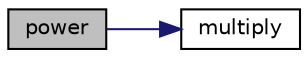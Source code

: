 digraph "power"
{
  edge [fontname="Helvetica",fontsize="10",labelfontname="Helvetica",labelfontsize="10"];
  node [fontname="Helvetica",fontsize="10",shape=record];
  rankdir="LR";
  Node1 [label="power",height=0.2,width=0.4,color="black", fillcolor="grey75", style="filled", fontcolor="black"];
  Node1 -> Node2 [color="midnightblue",fontsize="10",style="solid",fontname="Helvetica"];
  Node2 [label="multiply",height=0.2,width=0.4,color="black", fillcolor="white", style="filled",URL="$FibonacciMatrix_8cpp.html#a2ced2a14bffe0cd7f9f38fea12982541"];
}
